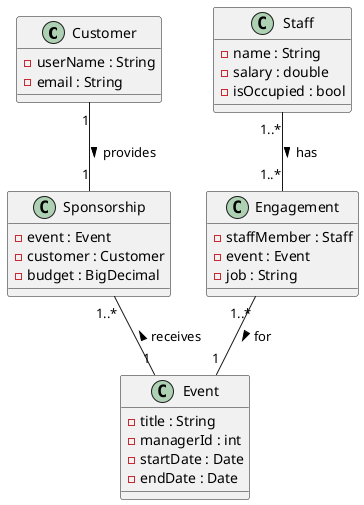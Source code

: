 @startuml
class Customer {
    - userName : String
    - email : String
}
class Event {
    - title : String
    - managerId : int
    - startDate : Date
    - endDate : Date
}
class Sponsorship {
    - event : Event
    - customer : Customer
    - budget : BigDecimal
  }
class Staff {
    - name : String
    - salary : double
    - isOccupied : bool
}
class Engagement {
    - staffMember : Staff
    - event : Event
    - job : String
}

Customer "1" -- "1" Sponsorship : provides >
Sponsorship "1..*" -- "1" Event : receives <
Staff "1..*" -- "1..*" Engagement : has >
Engagement "1..*" -- "1" Event : for >
@enduml